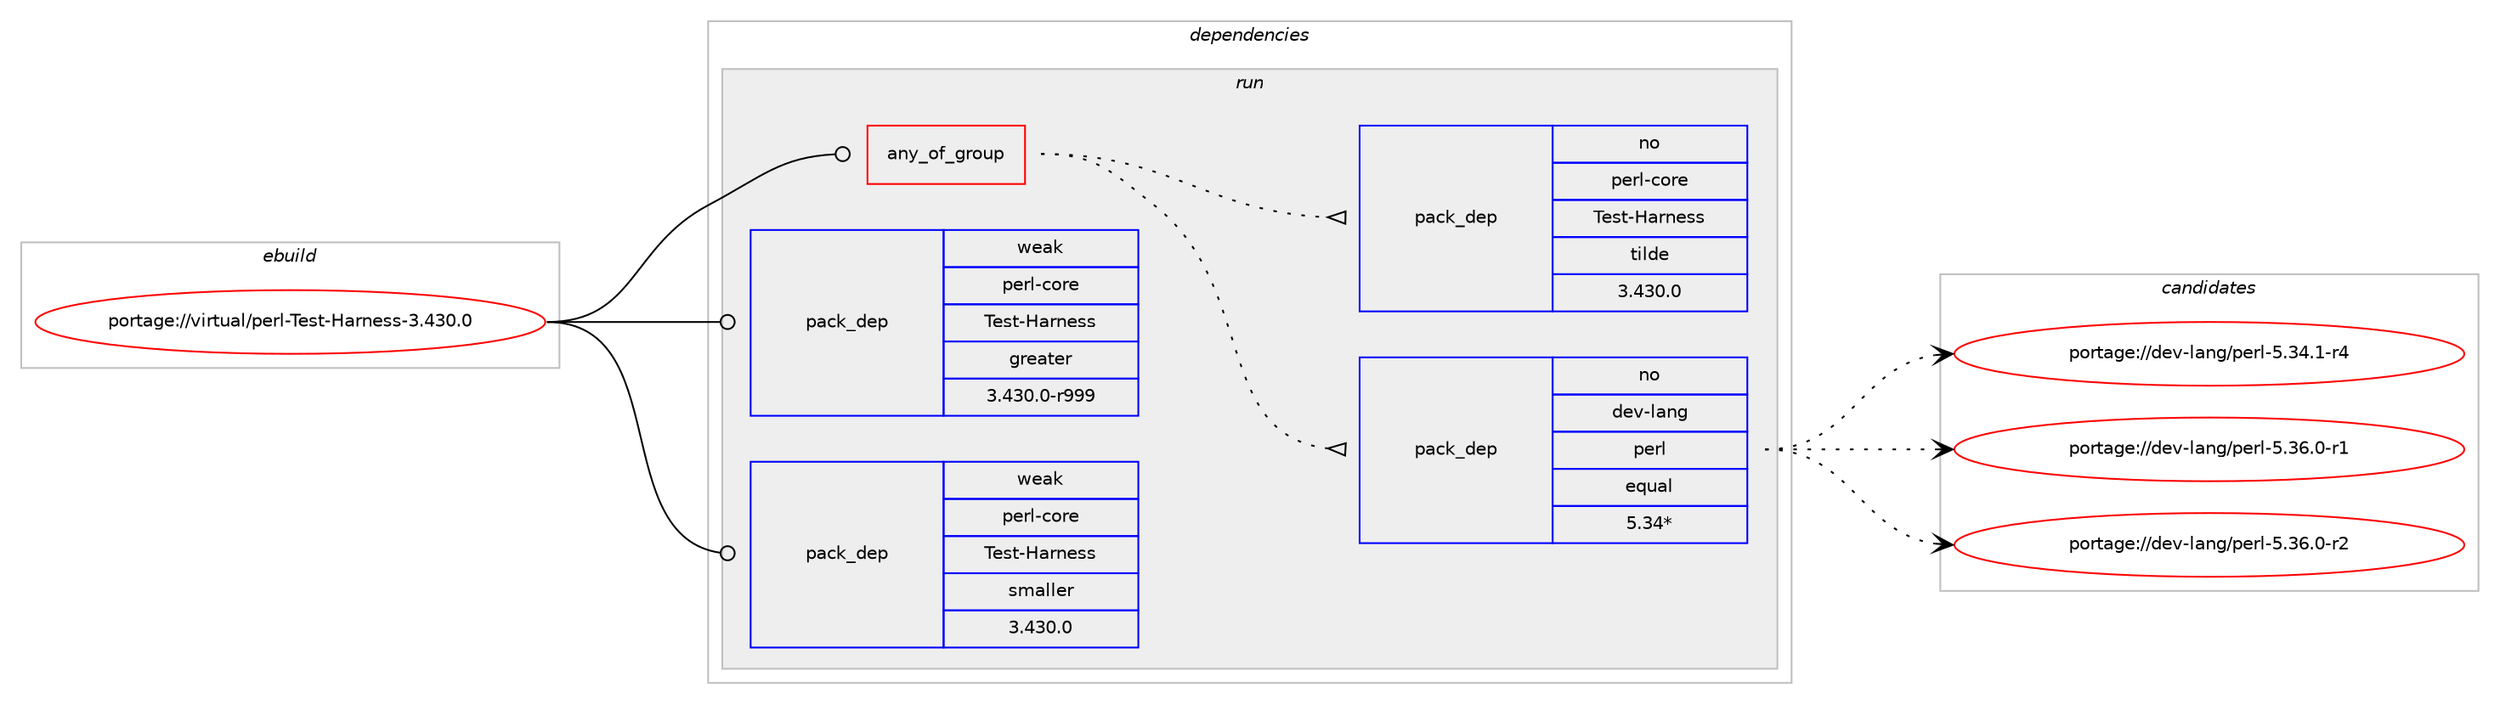 digraph prolog {

# *************
# Graph options
# *************

newrank=true;
concentrate=true;
compound=true;
graph [rankdir=LR,fontname=Helvetica,fontsize=10,ranksep=1.5];#, ranksep=2.5, nodesep=0.2];
edge  [arrowhead=vee];
node  [fontname=Helvetica,fontsize=10];

# **********
# The ebuild
# **********

subgraph cluster_leftcol {
color=gray;
rank=same;
label=<<i>ebuild</i>>;
id [label="portage://virtual/perl-Test-Harness-3.430.0", color=red, width=4, href="../virtual/perl-Test-Harness-3.430.0.svg"];
}

# ****************
# The dependencies
# ****************

subgraph cluster_midcol {
color=gray;
label=<<i>dependencies</i>>;
subgraph cluster_compile {
fillcolor="#eeeeee";
style=filled;
label=<<i>compile</i>>;
}
subgraph cluster_compileandrun {
fillcolor="#eeeeee";
style=filled;
label=<<i>compile and run</i>>;
}
subgraph cluster_run {
fillcolor="#eeeeee";
style=filled;
label=<<i>run</i>>;
subgraph any30 {
dependency237 [label=<<TABLE BORDER="0" CELLBORDER="1" CELLSPACING="0" CELLPADDING="4"><TR><TD CELLPADDING="10">any_of_group</TD></TR></TABLE>>, shape=none, color=red];subgraph pack169 {
dependency238 [label=<<TABLE BORDER="0" CELLBORDER="1" CELLSPACING="0" CELLPADDING="4" WIDTH="220"><TR><TD ROWSPAN="6" CELLPADDING="30">pack_dep</TD></TR><TR><TD WIDTH="110">no</TD></TR><TR><TD>dev-lang</TD></TR><TR><TD>perl</TD></TR><TR><TD>equal</TD></TR><TR><TD>5.34*</TD></TR></TABLE>>, shape=none, color=blue];
}
dependency237:e -> dependency238:w [weight=20,style="dotted",arrowhead="oinv"];
subgraph pack170 {
dependency239 [label=<<TABLE BORDER="0" CELLBORDER="1" CELLSPACING="0" CELLPADDING="4" WIDTH="220"><TR><TD ROWSPAN="6" CELLPADDING="30">pack_dep</TD></TR><TR><TD WIDTH="110">no</TD></TR><TR><TD>perl-core</TD></TR><TR><TD>Test-Harness</TD></TR><TR><TD>tilde</TD></TR><TR><TD>3.430.0</TD></TR></TABLE>>, shape=none, color=blue];
}
dependency237:e -> dependency239:w [weight=20,style="dotted",arrowhead="oinv"];
}
id:e -> dependency237:w [weight=20,style="solid",arrowhead="odot"];
# *** BEGIN UNKNOWN DEPENDENCY TYPE (TODO) ***
# id -> package_dependency(portage://virtual/perl-Test-Harness-3.430.0,run,no,dev-lang,perl,none,[,,],any_same_slot,[])
# *** END UNKNOWN DEPENDENCY TYPE (TODO) ***

subgraph pack171 {
dependency240 [label=<<TABLE BORDER="0" CELLBORDER="1" CELLSPACING="0" CELLPADDING="4" WIDTH="220"><TR><TD ROWSPAN="6" CELLPADDING="30">pack_dep</TD></TR><TR><TD WIDTH="110">weak</TD></TR><TR><TD>perl-core</TD></TR><TR><TD>Test-Harness</TD></TR><TR><TD>greater</TD></TR><TR><TD>3.430.0-r999</TD></TR></TABLE>>, shape=none, color=blue];
}
id:e -> dependency240:w [weight=20,style="solid",arrowhead="odot"];
subgraph pack172 {
dependency241 [label=<<TABLE BORDER="0" CELLBORDER="1" CELLSPACING="0" CELLPADDING="4" WIDTH="220"><TR><TD ROWSPAN="6" CELLPADDING="30">pack_dep</TD></TR><TR><TD WIDTH="110">weak</TD></TR><TR><TD>perl-core</TD></TR><TR><TD>Test-Harness</TD></TR><TR><TD>smaller</TD></TR><TR><TD>3.430.0</TD></TR></TABLE>>, shape=none, color=blue];
}
id:e -> dependency241:w [weight=20,style="solid",arrowhead="odot"];
}
}

# **************
# The candidates
# **************

subgraph cluster_choices {
rank=same;
color=gray;
label=<<i>candidates</i>>;

subgraph choice169 {
color=black;
nodesep=1;
choice100101118451089711010347112101114108455346515246494511452 [label="portage://dev-lang/perl-5.34.1-r4", color=red, width=4,href="../dev-lang/perl-5.34.1-r4.svg"];
choice100101118451089711010347112101114108455346515446484511449 [label="portage://dev-lang/perl-5.36.0-r1", color=red, width=4,href="../dev-lang/perl-5.36.0-r1.svg"];
choice100101118451089711010347112101114108455346515446484511450 [label="portage://dev-lang/perl-5.36.0-r2", color=red, width=4,href="../dev-lang/perl-5.36.0-r2.svg"];
dependency238:e -> choice100101118451089711010347112101114108455346515246494511452:w [style=dotted,weight="100"];
dependency238:e -> choice100101118451089711010347112101114108455346515446484511449:w [style=dotted,weight="100"];
dependency238:e -> choice100101118451089711010347112101114108455346515446484511450:w [style=dotted,weight="100"];
}
subgraph choice170 {
color=black;
nodesep=1;
}
subgraph choice171 {
color=black;
nodesep=1;
}
subgraph choice172 {
color=black;
nodesep=1;
}
}

}
